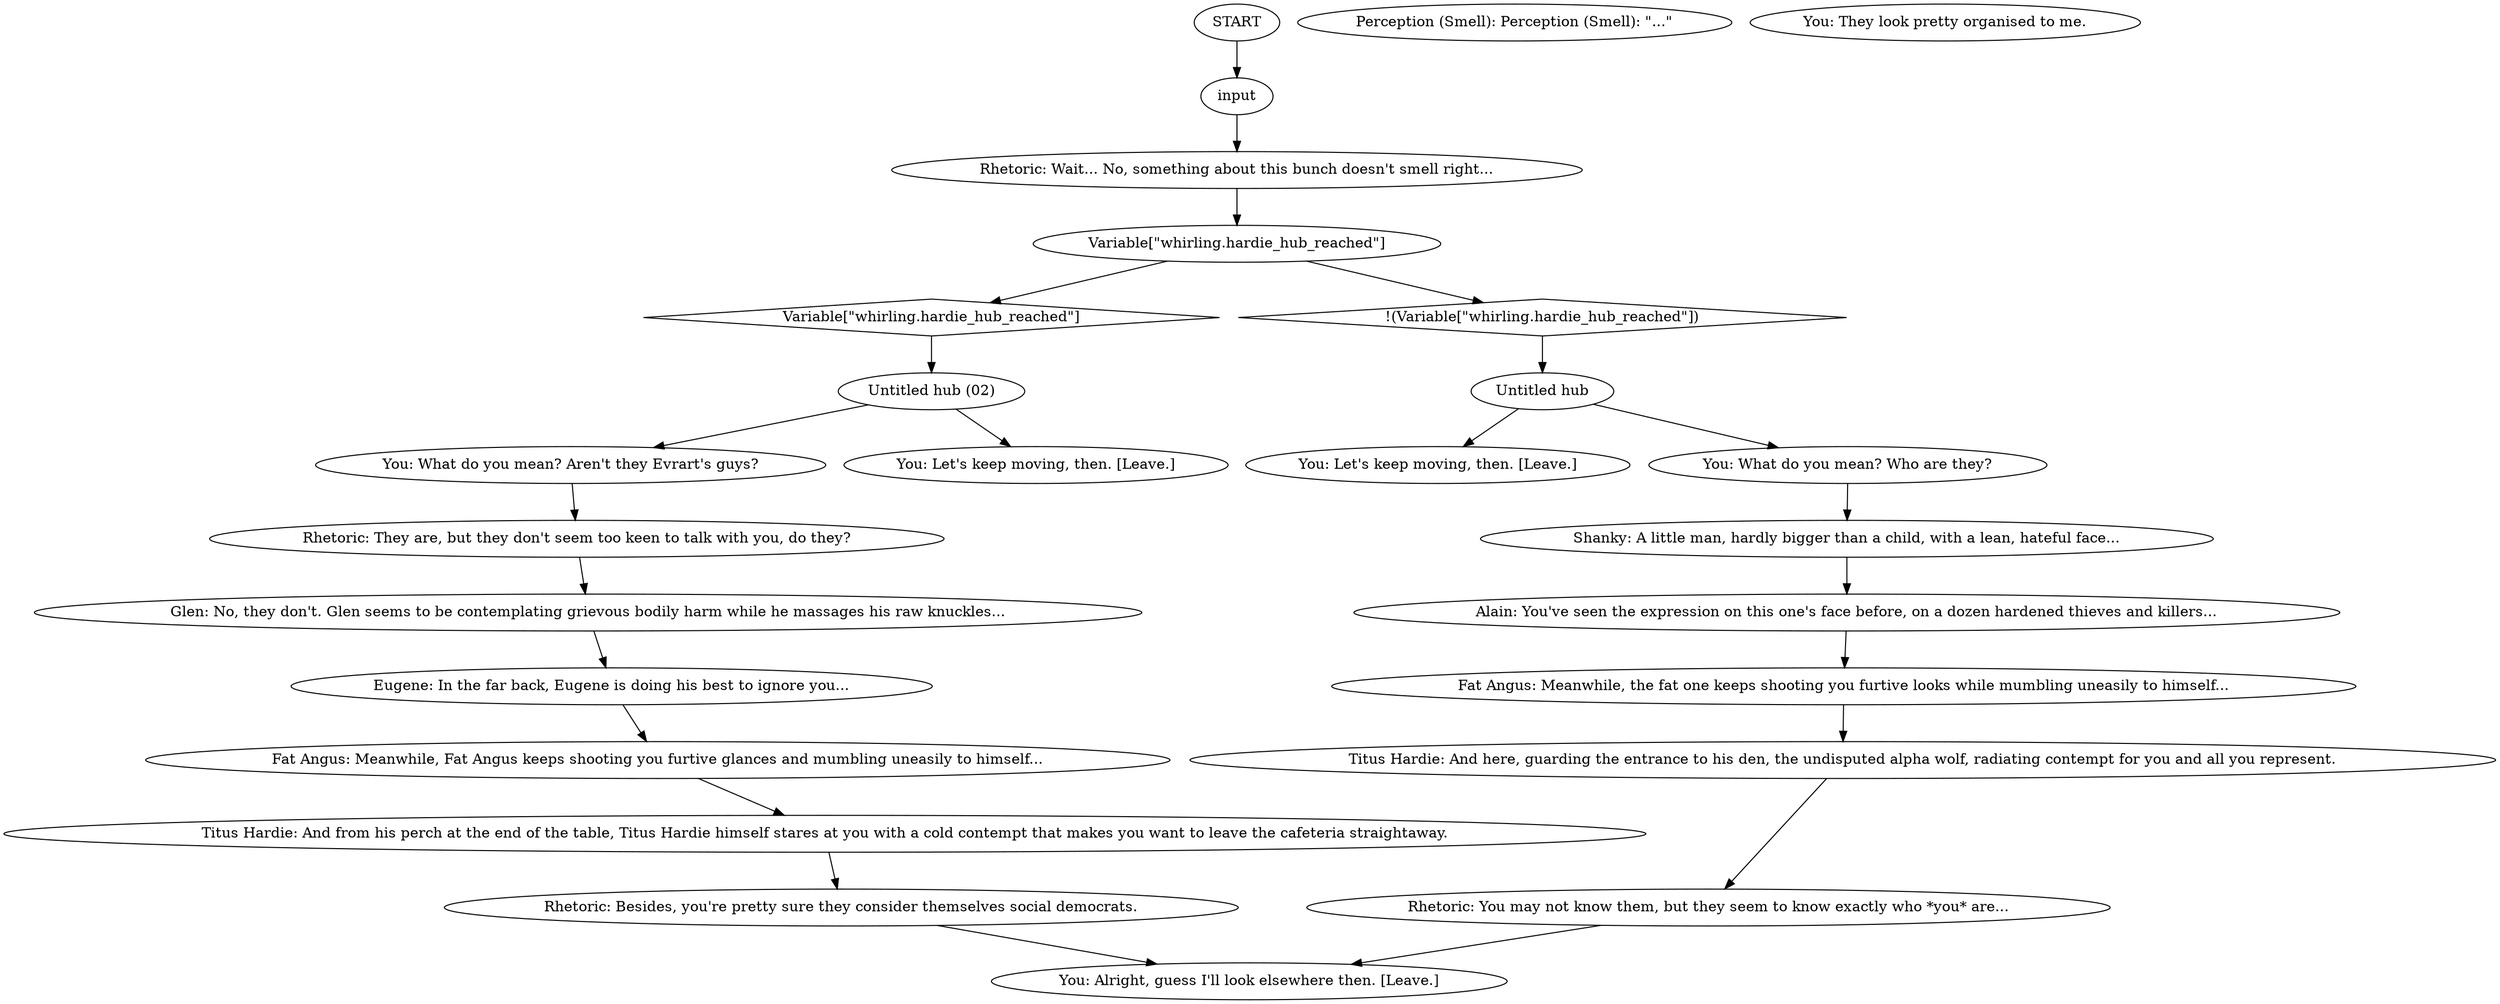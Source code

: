 # WHIRLING F1 / orb communist quest
# Orb for wondering whether the Hardies are a communist cell. PART OF THE COMMUNIST DREAM QUEST.
# ==================================================
digraph G {
	  0 [label="START"];
	  1 [label="input"];
	  3 [label="Titus Hardie: And from his perch at the end of the table, Titus Hardie himself stares at you with a cold contempt that makes you want to leave the cafeteria straightaway."];
	  4 [label="You: What do you mean? Aren't they Evrart's guys?"];
	  5 [label="You: Alright, guess I'll look elsewhere then. [Leave.]"];
	  6 [label="Glen: No, they don't. Glen seems to be contemplating grievous bodily harm while he massages his raw knuckles..."];
	  7 [label="Shanky: A little man, hardly bigger than a child, with a lean, hateful face..."];
	  8 [label="Variable[\"whirling.hardie_hub_reached\"]"];
	  9 [label="Variable[\"whirling.hardie_hub_reached\"]", shape=diamond];
	  10 [label="!(Variable[\"whirling.hardie_hub_reached\"])", shape=diamond];
	  11 [label="You: Let's keep moving, then. [Leave.]"];
	  12 [label="You: Let's keep moving, then. [Leave.]"];
	  13 [label="Fat Angus: Meanwhile, Fat Angus keeps shooting you furtive glances and mumbling uneasily to himself..."];
	  14 [label="You: What do you mean? Who are they?"];
	  15 [label="Untitled hub"];
	  16 [label="Rhetoric: You may not know them, but they seem to know exactly who *you* are..."];
	  17 [label="Alain: You've seen the expression on this one's face before, on a dozen hardened thieves and killers..."];
	  18 [label="Untitled hub (02)"];
	  19 [label="Titus Hardie: And here, guarding the entrance to his den, the undisputed alpha wolf, radiating contempt for you and all you represent."];
	  20 [label="Perception (Smell): Perception (Smell): \"...\""];
	  21 [label="Fat Angus: Meanwhile, the fat one keeps shooting you furtive looks while mumbling uneasily to himself..."];
	  22 [label="Rhetoric: They are, but they don't seem too keen to talk with you, do they?"];
	  23 [label="Eugene: In the far back, Eugene is doing his best to ignore you..."];
	  24 [label="Rhetoric: Wait... No, something about this bunch doesn't smell right..."];
	  25 [label="Rhetoric: Besides, you're pretty sure they consider themselves social democrats."];
	  26 [label="You: They look pretty organised to me."];
	  0 -> 1
	  1 -> 24
	  3 -> 25
	  4 -> 22
	  6 -> 23
	  7 -> 17
	  8 -> 9
	  8 -> 10
	  9 -> 18
	  10 -> 15
	  13 -> 3
	  14 -> 7
	  15 -> 11
	  15 -> 14
	  16 -> 5
	  17 -> 21
	  18 -> 4
	  18 -> 12
	  19 -> 16
	  21 -> 19
	  22 -> 6
	  23 -> 13
	  24 -> 8
	  25 -> 5
}

